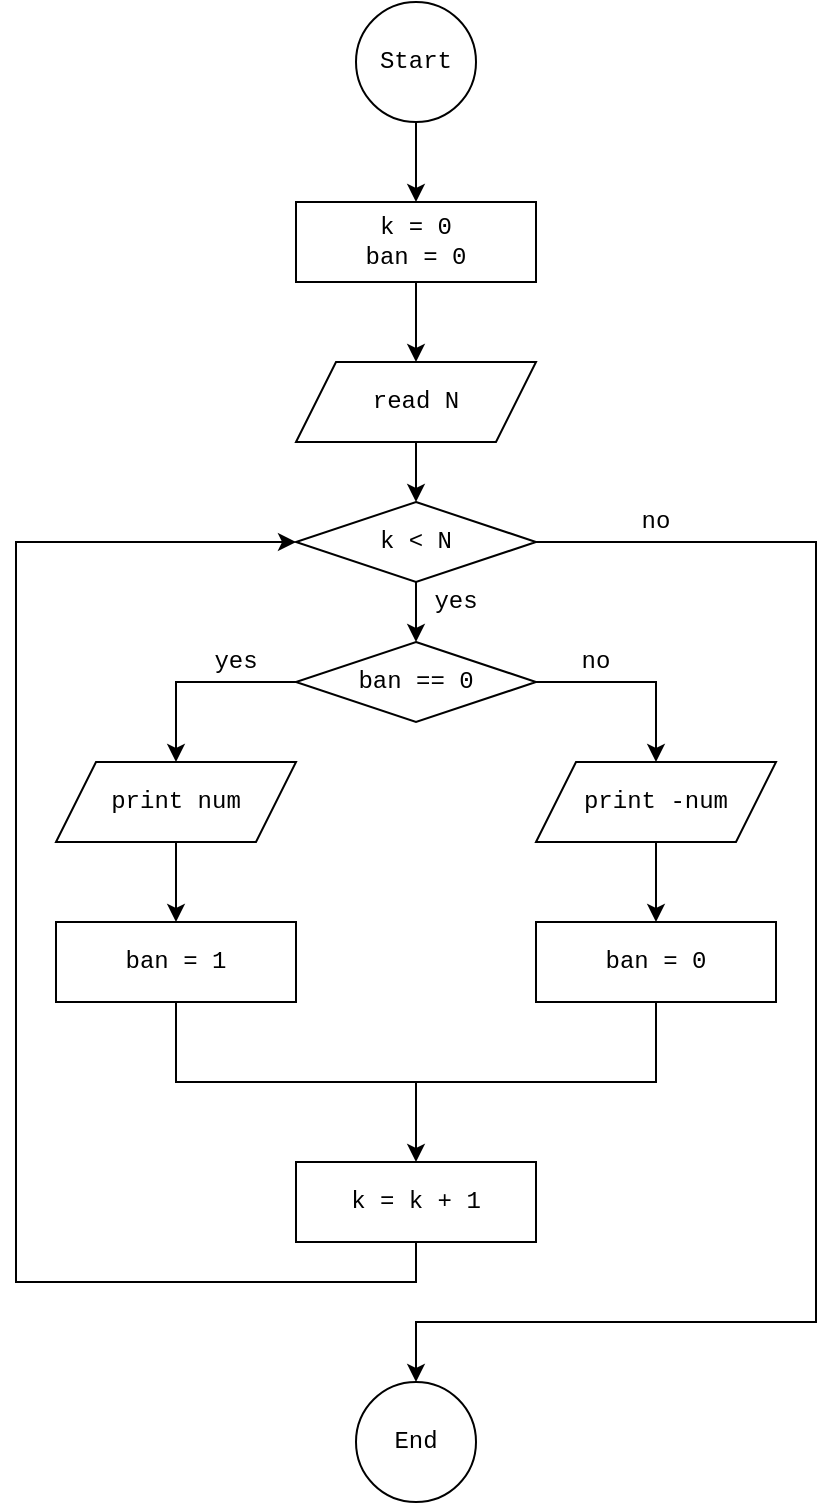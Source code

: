 <mxfile version="17.2.4" type="device"><diagram id="3iBPh0UeM5B4lw9O9ZRp" name="Página-1"><mxGraphModel dx="694" dy="442" grid="1" gridSize="10" guides="1" tooltips="1" connect="1" arrows="1" fold="1" page="1" pageScale="1" pageWidth="827" pageHeight="1169" math="0" shadow="0"><root><mxCell id="0"/><mxCell id="1" parent="0"/><mxCell id="nvZGiXqKE41O6gCBykSV-40" style="edgeStyle=orthogonalEdgeStyle;rounded=0;orthogonalLoop=1;jettySize=auto;html=1;exitX=0.5;exitY=1;exitDx=0;exitDy=0;entryX=0.5;entryY=0;entryDx=0;entryDy=0;endArrow=classic;endFill=1;" edge="1" parent="1" source="QCJDYo9EbPZSCwsRFX2K-1" target="nvZGiXqKE41O6gCBykSV-28"><mxGeometry relative="1" as="geometry"/></mxCell><mxCell id="QCJDYo9EbPZSCwsRFX2K-1" value="Start" style="ellipse;whiteSpace=wrap;html=1;aspect=fixed;fontFamily=Courier New;" parent="1" vertex="1"><mxGeometry x="370" y="140" width="60" height="60" as="geometry"/></mxCell><mxCell id="nvZGiXqKE41O6gCBykSV-19" style="edgeStyle=orthogonalEdgeStyle;rounded=0;orthogonalLoop=1;jettySize=auto;html=1;exitX=0.5;exitY=1;exitDx=0;exitDy=0;entryX=0.5;entryY=0;entryDx=0;entryDy=0;endArrow=classic;endFill=1;" edge="1" parent="1" source="QCJDYo9EbPZSCwsRFX2K-4" target="dunzjwknVieshdpgVGPI-1"><mxGeometry relative="1" as="geometry"><mxPoint x="400" y="400" as="targetPoint"/></mxGeometry></mxCell><mxCell id="QCJDYo9EbPZSCwsRFX2K-4" value="read N" style="shape=parallelogram;perimeter=parallelogramPerimeter;whiteSpace=wrap;html=1;fixedSize=1;fontFamily=Courier New;" parent="1" vertex="1"><mxGeometry x="340" y="320" width="120" height="40" as="geometry"/></mxCell><mxCell id="nvZGiXqKE41O6gCBykSV-90" style="edgeStyle=orthogonalEdgeStyle;rounded=0;orthogonalLoop=1;jettySize=auto;html=1;exitX=0.5;exitY=1;exitDx=0;exitDy=0;entryX=0.5;entryY=0;entryDx=0;entryDy=0;startArrow=none;startFill=0;endArrow=classic;endFill=1;" edge="1" parent="1" source="dunzjwknVieshdpgVGPI-1" target="nvZGiXqKE41O6gCBykSV-84"><mxGeometry relative="1" as="geometry"/></mxCell><mxCell id="nvZGiXqKE41O6gCBykSV-103" style="edgeStyle=orthogonalEdgeStyle;rounded=0;orthogonalLoop=1;jettySize=auto;html=1;exitX=1;exitY=0.5;exitDx=0;exitDy=0;entryX=0.5;entryY=0;entryDx=0;entryDy=0;startArrow=none;startFill=0;endArrow=classic;endFill=1;" edge="1" parent="1" source="dunzjwknVieshdpgVGPI-1" target="dunzjwknVieshdpgVGPI-25"><mxGeometry relative="1" as="geometry"><mxPoint x="400" y="830" as="targetPoint"/><Array as="points"><mxPoint x="600" y="410"/><mxPoint x="600" y="800"/><mxPoint x="400" y="800"/></Array></mxGeometry></mxCell><mxCell id="dunzjwknVieshdpgVGPI-1" value="k &amp;lt; N" style="rhombus;whiteSpace=wrap;html=1;fontFamily=Courier New;" parent="1" vertex="1"><mxGeometry x="340" y="390" width="120" height="40" as="geometry"/></mxCell><mxCell id="dunzjwknVieshdpgVGPI-25" value="End" style="ellipse;whiteSpace=wrap;html=1;aspect=fixed;fontFamily=Courier New;" parent="1" vertex="1"><mxGeometry x="370" y="830" width="60" height="60" as="geometry"/></mxCell><mxCell id="nvZGiXqKE41O6gCBykSV-41" style="edgeStyle=orthogonalEdgeStyle;rounded=0;orthogonalLoop=1;jettySize=auto;html=1;exitX=0.5;exitY=1;exitDx=0;exitDy=0;entryX=0.5;entryY=0;entryDx=0;entryDy=0;endArrow=classic;endFill=1;" edge="1" parent="1" source="nvZGiXqKE41O6gCBykSV-28" target="QCJDYo9EbPZSCwsRFX2K-4"><mxGeometry relative="1" as="geometry"/></mxCell><mxCell id="nvZGiXqKE41O6gCBykSV-28" value="k = 0&lt;br&gt;ban = 0" style="rounded=0;whiteSpace=wrap;html=1;fontFamily=Courier New;" vertex="1" parent="1"><mxGeometry x="340" y="240" width="120" height="40" as="geometry"/></mxCell><mxCell id="nvZGiXqKE41O6gCBykSV-72" value="yes" style="text;html=1;strokeColor=none;fillColor=none;align=center;verticalAlign=middle;whiteSpace=wrap;rounded=0;fontFamily=Courier New;" vertex="1" parent="1"><mxGeometry x="400" y="430" width="40" height="20" as="geometry"/></mxCell><mxCell id="nvZGiXqKE41O6gCBykSV-76" value="no" style="text;html=1;strokeColor=none;fillColor=none;align=center;verticalAlign=middle;whiteSpace=wrap;rounded=0;fontFamily=Courier New;" vertex="1" parent="1"><mxGeometry x="500" y="390" width="40" height="20" as="geometry"/></mxCell><mxCell id="nvZGiXqKE41O6gCBykSV-83" value="k = k + 1" style="rounded=0;whiteSpace=wrap;html=1;fontFamily=Courier New;" vertex="1" parent="1"><mxGeometry x="340" y="720" width="120" height="40" as="geometry"/></mxCell><mxCell id="nvZGiXqKE41O6gCBykSV-91" style="edgeStyle=orthogonalEdgeStyle;rounded=0;orthogonalLoop=1;jettySize=auto;html=1;exitX=0;exitY=0.5;exitDx=0;exitDy=0;startArrow=none;startFill=0;endArrow=classic;endFill=1;" edge="1" parent="1" source="nvZGiXqKE41O6gCBykSV-84" target="nvZGiXqKE41O6gCBykSV-86"><mxGeometry relative="1" as="geometry"/></mxCell><mxCell id="nvZGiXqKE41O6gCBykSV-92" style="edgeStyle=orthogonalEdgeStyle;rounded=0;orthogonalLoop=1;jettySize=auto;html=1;exitX=1;exitY=0.5;exitDx=0;exitDy=0;entryX=0.5;entryY=0;entryDx=0;entryDy=0;startArrow=none;startFill=0;endArrow=classic;endFill=1;" edge="1" parent="1" source="nvZGiXqKE41O6gCBykSV-84" target="nvZGiXqKE41O6gCBykSV-88"><mxGeometry relative="1" as="geometry"/></mxCell><mxCell id="nvZGiXqKE41O6gCBykSV-84" value="ban == 0" style="rhombus;whiteSpace=wrap;html=1;fontFamily=Courier New;" vertex="1" parent="1"><mxGeometry x="340" y="460" width="120" height="40" as="geometry"/></mxCell><mxCell id="nvZGiXqKE41O6gCBykSV-93" style="edgeStyle=orthogonalEdgeStyle;rounded=0;orthogonalLoop=1;jettySize=auto;html=1;exitX=0.5;exitY=1;exitDx=0;exitDy=0;entryX=0.5;entryY=0;entryDx=0;entryDy=0;startArrow=none;startFill=0;endArrow=classic;endFill=1;" edge="1" parent="1" source="nvZGiXqKE41O6gCBykSV-86" target="nvZGiXqKE41O6gCBykSV-87"><mxGeometry relative="1" as="geometry"/></mxCell><mxCell id="nvZGiXqKE41O6gCBykSV-86" value="print num" style="shape=parallelogram;perimeter=parallelogramPerimeter;whiteSpace=wrap;html=1;fixedSize=1;fontFamily=Courier New;" vertex="1" parent="1"><mxGeometry x="220" y="520" width="120" height="40" as="geometry"/></mxCell><mxCell id="nvZGiXqKE41O6gCBykSV-87" value="ban = 1" style="rounded=0;whiteSpace=wrap;html=1;fontFamily=Courier New;" vertex="1" parent="1"><mxGeometry x="220" y="600" width="120" height="40" as="geometry"/></mxCell><mxCell id="nvZGiXqKE41O6gCBykSV-94" style="edgeStyle=orthogonalEdgeStyle;rounded=0;orthogonalLoop=1;jettySize=auto;html=1;exitX=0.5;exitY=1;exitDx=0;exitDy=0;startArrow=none;startFill=0;endArrow=classic;endFill=1;" edge="1" parent="1" source="nvZGiXqKE41O6gCBykSV-88" target="nvZGiXqKE41O6gCBykSV-89"><mxGeometry relative="1" as="geometry"/></mxCell><mxCell id="nvZGiXqKE41O6gCBykSV-88" value="print -num" style="shape=parallelogram;perimeter=parallelogramPerimeter;whiteSpace=wrap;html=1;fixedSize=1;fontFamily=Courier New;" vertex="1" parent="1"><mxGeometry x="460" y="520" width="120" height="40" as="geometry"/></mxCell><mxCell id="nvZGiXqKE41O6gCBykSV-89" value="ban = 0" style="rounded=0;whiteSpace=wrap;html=1;fontFamily=Courier New;" vertex="1" parent="1"><mxGeometry x="460" y="600" width="120" height="40" as="geometry"/></mxCell><mxCell id="nvZGiXqKE41O6gCBykSV-95" value="" style="endArrow=none;html=1;rounded=0;exitX=0.5;exitY=1;exitDx=0;exitDy=0;entryX=0.5;entryY=1;entryDx=0;entryDy=0;" edge="1" parent="1" source="nvZGiXqKE41O6gCBykSV-87" target="nvZGiXqKE41O6gCBykSV-89"><mxGeometry width="50" height="50" relative="1" as="geometry"><mxPoint x="330" y="700" as="sourcePoint"/><mxPoint x="380" y="650" as="targetPoint"/><Array as="points"><mxPoint x="280" y="680"/><mxPoint x="520" y="680"/></Array></mxGeometry></mxCell><mxCell id="nvZGiXqKE41O6gCBykSV-98" value="no" style="text;html=1;strokeColor=none;fillColor=none;align=center;verticalAlign=middle;whiteSpace=wrap;rounded=0;fontFamily=Courier New;" vertex="1" parent="1"><mxGeometry x="470" y="460" width="40" height="20" as="geometry"/></mxCell><mxCell id="nvZGiXqKE41O6gCBykSV-99" value="yes" style="text;html=1;strokeColor=none;fillColor=none;align=center;verticalAlign=middle;whiteSpace=wrap;rounded=0;fontFamily=Courier New;" vertex="1" parent="1"><mxGeometry x="290" y="460" width="40" height="20" as="geometry"/></mxCell><mxCell id="nvZGiXqKE41O6gCBykSV-101" value="" style="endArrow=classic;html=1;rounded=0;entryX=0.5;entryY=0;entryDx=0;entryDy=0;" edge="1" parent="1" target="nvZGiXqKE41O6gCBykSV-83"><mxGeometry width="50" height="50" relative="1" as="geometry"><mxPoint x="400" y="680" as="sourcePoint"/><mxPoint x="570" y="700" as="targetPoint"/></mxGeometry></mxCell><mxCell id="nvZGiXqKE41O6gCBykSV-102" value="" style="endArrow=classic;html=1;rounded=0;exitX=0.5;exitY=1;exitDx=0;exitDy=0;entryX=0;entryY=0.5;entryDx=0;entryDy=0;" edge="1" parent="1" source="nvZGiXqKE41O6gCBykSV-83" target="dunzjwknVieshdpgVGPI-1"><mxGeometry width="50" height="50" relative="1" as="geometry"><mxPoint x="160" y="800" as="sourcePoint"/><mxPoint x="370" y="590" as="targetPoint"/><Array as="points"><mxPoint x="400" y="780"/><mxPoint x="200" y="780"/><mxPoint x="200" y="410"/></Array></mxGeometry></mxCell></root></mxGraphModel></diagram></mxfile>